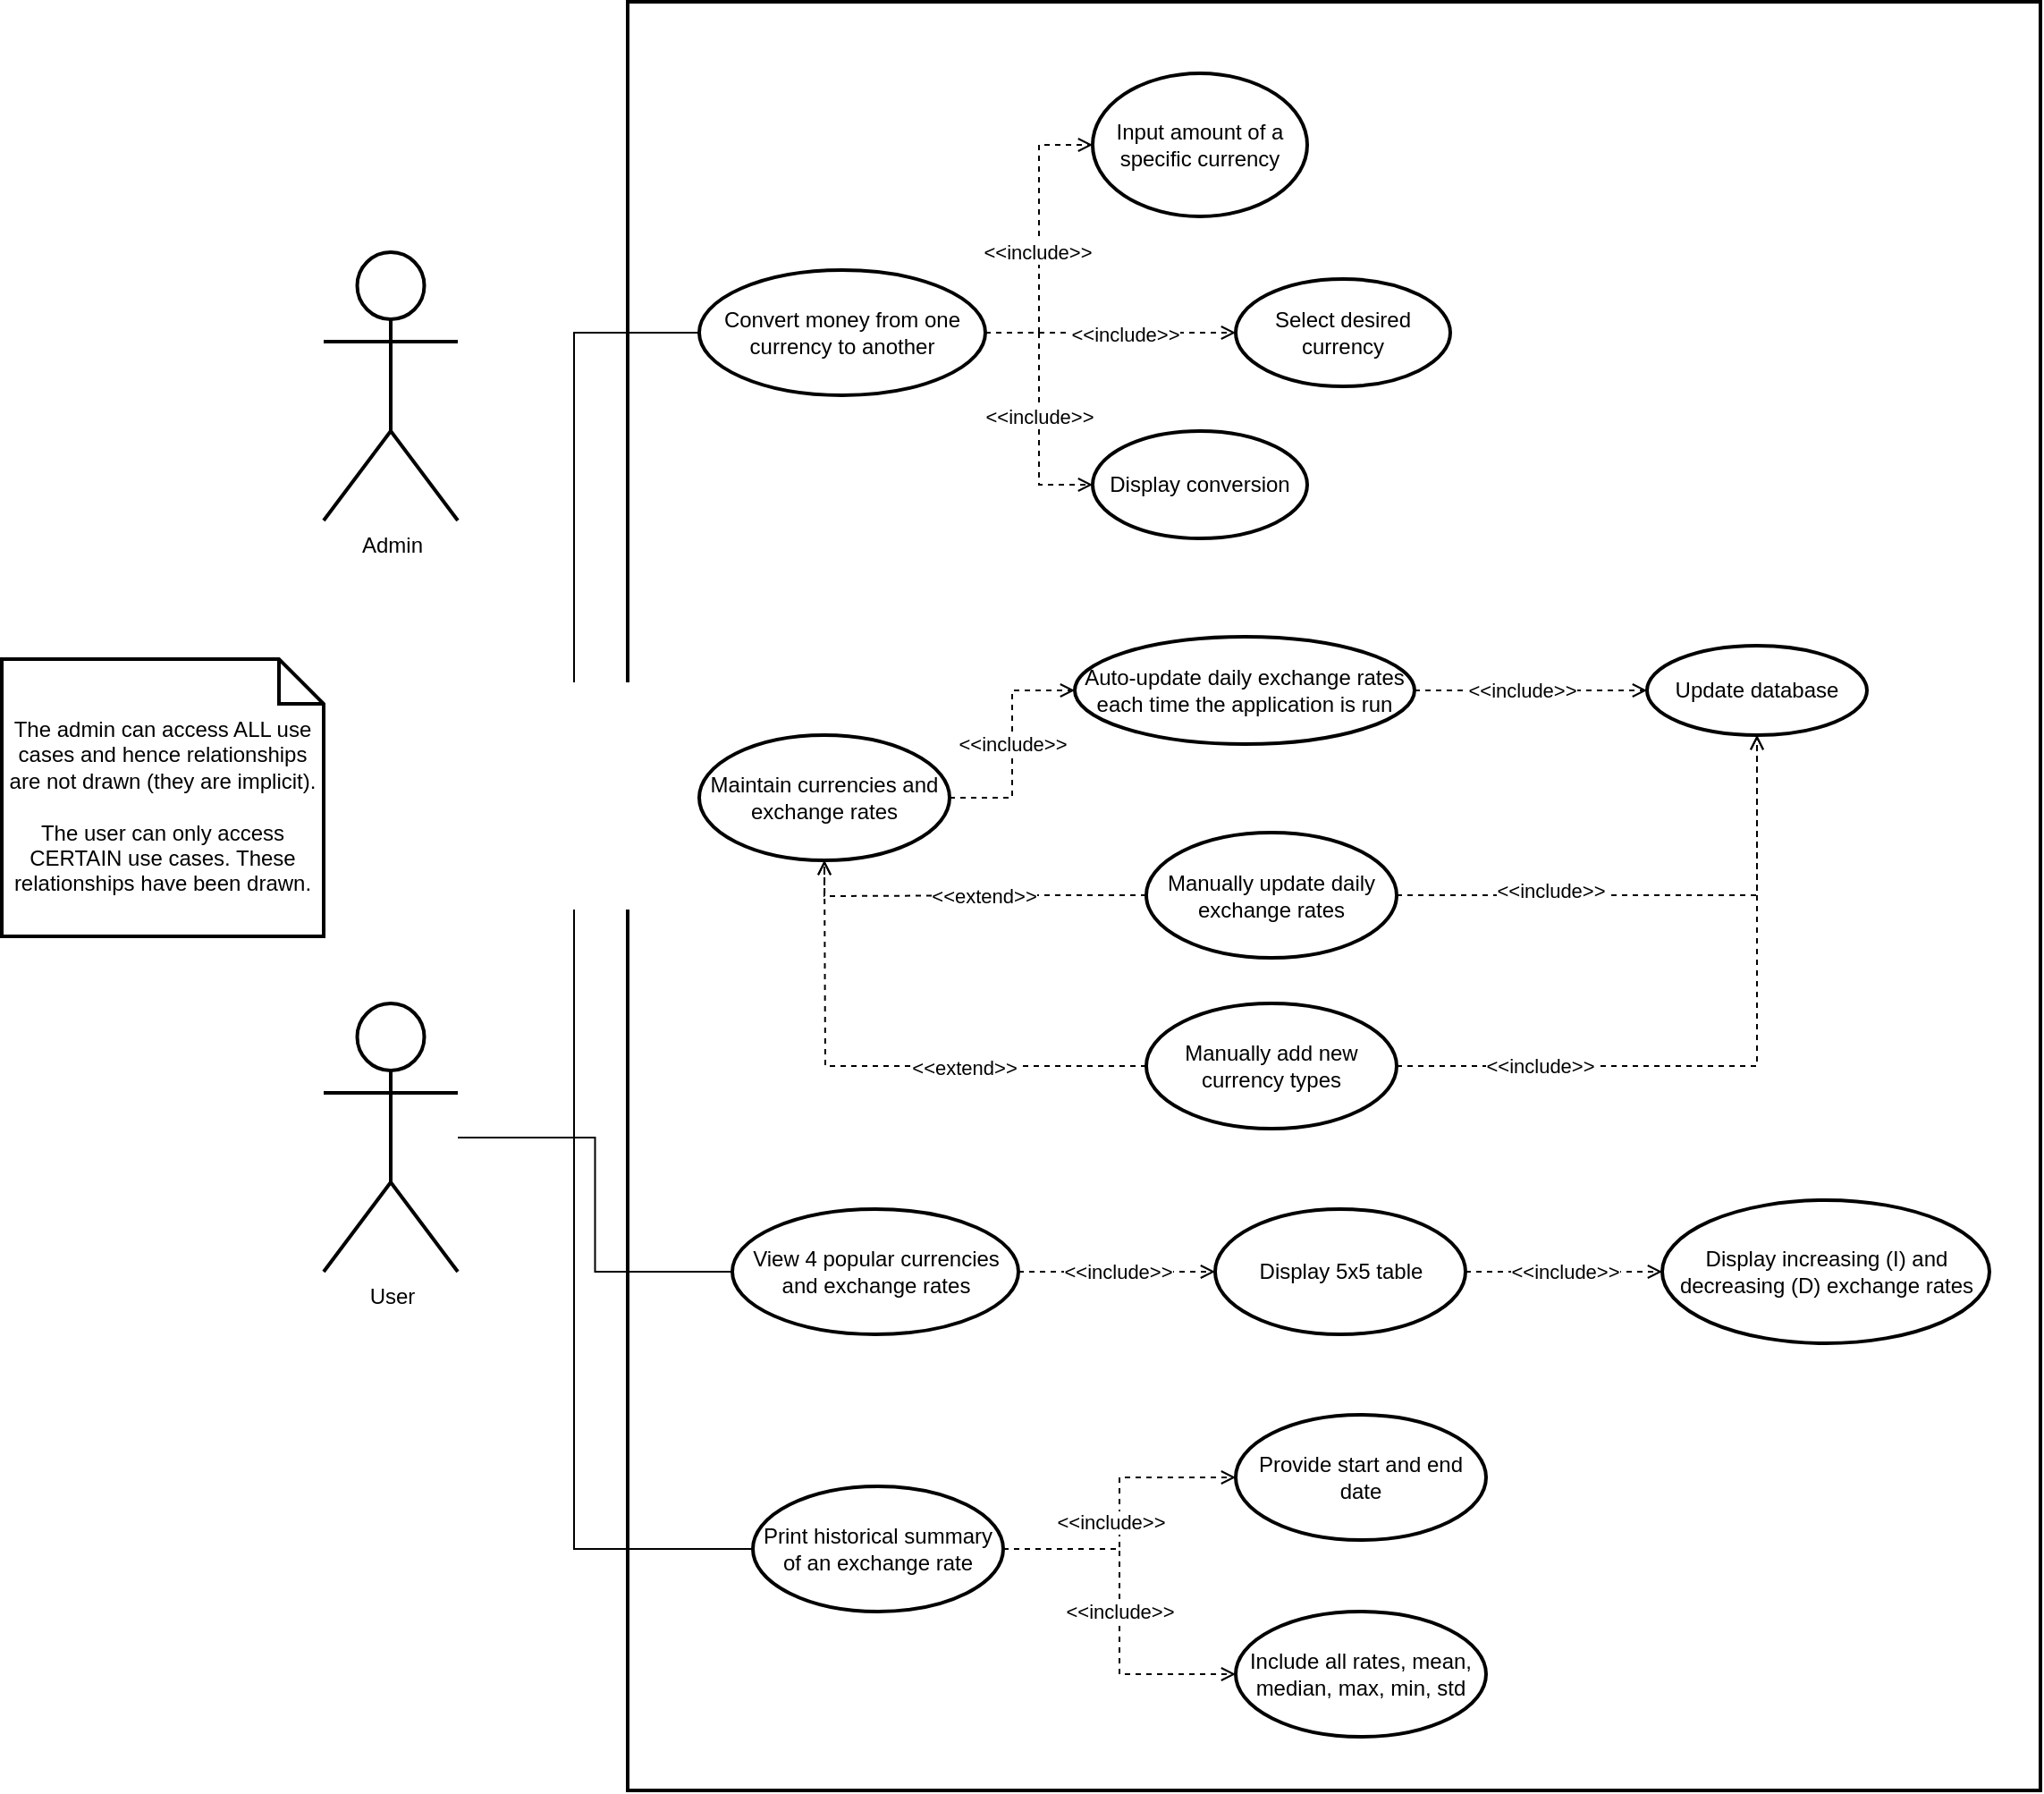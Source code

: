 <mxfile version="20.2.7" type="device"><diagram id="L6KQl-5QifaCkwrLojWP" name="Page-1"><mxGraphModel dx="1635" dy="1394" grid="1" gridSize="10" guides="1" tooltips="1" connect="1" arrows="1" fold="1" page="1" pageScale="1" pageWidth="1654" pageHeight="1169" math="0" shadow="0"><root><mxCell id="0"/><mxCell id="1" parent="0"/><mxCell id="1YrTWsRuumVdYU3JSZaB-3" value="" style="rounded=0;whiteSpace=wrap;html=1;fillColor=none;strokeWidth=2;" vertex="1" parent="1"><mxGeometry x="380" y="120" width="790" height="1000" as="geometry"/></mxCell><mxCell id="1YrTWsRuumVdYU3JSZaB-4" value="Admin" style="shape=umlActor;verticalLabelPosition=bottom;verticalAlign=top;html=1;strokeWidth=2;fillColor=none;" vertex="1" parent="1"><mxGeometry x="210" y="260" width="75" height="150" as="geometry"/></mxCell><mxCell id="1YrTWsRuumVdYU3JSZaB-64" style="edgeStyle=orthogonalEdgeStyle;rounded=0;orthogonalLoop=1;jettySize=auto;html=1;entryX=0;entryY=0.5;entryDx=0;entryDy=0;endArrow=none;endFill=0;" edge="1" parent="1" source="1YrTWsRuumVdYU3JSZaB-5" target="1YrTWsRuumVdYU3JSZaB-6"><mxGeometry relative="1" as="geometry"><Array as="points"><mxPoint x="350" y="755"/><mxPoint x="350" y="305"/></Array></mxGeometry></mxCell><mxCell id="1YrTWsRuumVdYU3JSZaB-65" style="edgeStyle=orthogonalEdgeStyle;rounded=0;orthogonalLoop=1;jettySize=auto;html=1;entryX=0;entryY=0.5;entryDx=0;entryDy=0;endArrow=none;endFill=0;" edge="1" parent="1" source="1YrTWsRuumVdYU3JSZaB-5" target="1YrTWsRuumVdYU3JSZaB-30"><mxGeometry relative="1" as="geometry"/></mxCell><mxCell id="1YrTWsRuumVdYU3JSZaB-66" style="edgeStyle=orthogonalEdgeStyle;rounded=0;orthogonalLoop=1;jettySize=auto;html=1;entryX=0;entryY=0.5;entryDx=0;entryDy=0;endArrow=none;endFill=0;" edge="1" parent="1" source="1YrTWsRuumVdYU3JSZaB-5" target="1YrTWsRuumVdYU3JSZaB-51"><mxGeometry relative="1" as="geometry"><Array as="points"><mxPoint x="350" y="755"/><mxPoint x="350" y="985"/></Array></mxGeometry></mxCell><mxCell id="1YrTWsRuumVdYU3JSZaB-5" value="User" style="shape=umlActor;verticalLabelPosition=bottom;verticalAlign=top;html=1;strokeWidth=2;fillColor=none;" vertex="1" parent="1"><mxGeometry x="210" y="680" width="75" height="150" as="geometry"/></mxCell><mxCell id="1YrTWsRuumVdYU3JSZaB-18" style="edgeStyle=orthogonalEdgeStyle;rounded=0;orthogonalLoop=1;jettySize=auto;html=1;entryX=0;entryY=0.5;entryDx=0;entryDy=0;dashed=1;endArrow=open;endFill=0;" edge="1" parent="1" source="1YrTWsRuumVdYU3JSZaB-6" target="1YrTWsRuumVdYU3JSZaB-9"><mxGeometry relative="1" as="geometry"/></mxCell><mxCell id="1YrTWsRuumVdYU3JSZaB-20" value="&amp;lt;&amp;lt;include&amp;gt;&amp;gt;" style="edgeLabel;html=1;align=center;verticalAlign=middle;resizable=0;points=[];" vertex="1" connectable="0" parent="1YrTWsRuumVdYU3JSZaB-18"><mxGeometry x="-0.082" y="1" relative="1" as="geometry"><mxPoint as="offset"/></mxGeometry></mxCell><mxCell id="1YrTWsRuumVdYU3JSZaB-21" style="edgeStyle=orthogonalEdgeStyle;rounded=0;orthogonalLoop=1;jettySize=auto;html=1;entryX=0;entryY=0.5;entryDx=0;entryDy=0;dashed=1;endArrow=open;endFill=0;" edge="1" parent="1" source="1YrTWsRuumVdYU3JSZaB-6" target="1YrTWsRuumVdYU3JSZaB-11"><mxGeometry relative="1" as="geometry"/></mxCell><mxCell id="1YrTWsRuumVdYU3JSZaB-24" value="&amp;lt;&amp;lt;include&amp;gt;&amp;gt;" style="edgeLabel;html=1;align=center;verticalAlign=middle;resizable=0;points=[];" vertex="1" connectable="0" parent="1YrTWsRuumVdYU3JSZaB-21"><mxGeometry x="0.108" y="-1" relative="1" as="geometry"><mxPoint as="offset"/></mxGeometry></mxCell><mxCell id="1YrTWsRuumVdYU3JSZaB-22" style="edgeStyle=orthogonalEdgeStyle;rounded=0;orthogonalLoop=1;jettySize=auto;html=1;entryX=0;entryY=0.5;entryDx=0;entryDy=0;dashed=1;endArrow=open;endFill=0;" edge="1" parent="1" source="1YrTWsRuumVdYU3JSZaB-6" target="1YrTWsRuumVdYU3JSZaB-12"><mxGeometry relative="1" as="geometry"/></mxCell><mxCell id="1YrTWsRuumVdYU3JSZaB-23" value="&amp;lt;&amp;lt;include&amp;gt;&amp;gt;" style="edgeLabel;html=1;align=center;verticalAlign=middle;resizable=0;points=[];" vertex="1" connectable="0" parent="1YrTWsRuumVdYU3JSZaB-22"><mxGeometry x="0.052" relative="1" as="geometry"><mxPoint as="offset"/></mxGeometry></mxCell><mxCell id="1YrTWsRuumVdYU3JSZaB-6" value="Convert money from one currency to another" style="ellipse;whiteSpace=wrap;html=1;strokeWidth=2;fillColor=none;" vertex="1" parent="1"><mxGeometry x="420" y="270" width="160" height="70" as="geometry"/></mxCell><mxCell id="1YrTWsRuumVdYU3JSZaB-9" value="Input amount of a specific currency" style="ellipse;whiteSpace=wrap;html=1;strokeWidth=2;fillColor=none;" vertex="1" parent="1"><mxGeometry x="640" y="160" width="120" height="80" as="geometry"/></mxCell><mxCell id="1YrTWsRuumVdYU3JSZaB-11" value="Select desired currency" style="ellipse;whiteSpace=wrap;html=1;strokeWidth=2;fillColor=none;" vertex="1" parent="1"><mxGeometry x="720" y="275" width="120" height="60" as="geometry"/></mxCell><mxCell id="1YrTWsRuumVdYU3JSZaB-12" value="Display conversion" style="ellipse;whiteSpace=wrap;html=1;strokeWidth=2;fillColor=none;" vertex="1" parent="1"><mxGeometry x="640" y="360" width="120" height="60" as="geometry"/></mxCell><mxCell id="1YrTWsRuumVdYU3JSZaB-36" value="&amp;lt;&amp;lt;include&amp;gt;&amp;gt;" style="edgeStyle=orthogonalEdgeStyle;rounded=0;orthogonalLoop=1;jettySize=auto;html=1;dashed=1;endArrow=open;endFill=0;" edge="1" parent="1" source="1YrTWsRuumVdYU3JSZaB-25" target="1YrTWsRuumVdYU3JSZaB-26"><mxGeometry relative="1" as="geometry"/></mxCell><mxCell id="1YrTWsRuumVdYU3JSZaB-25" value="Maintain currencies and exchange rates" style="ellipse;whiteSpace=wrap;html=1;strokeWidth=2;fillColor=none;" vertex="1" parent="1"><mxGeometry x="420" y="530" width="140" height="70" as="geometry"/></mxCell><mxCell id="1YrTWsRuumVdYU3JSZaB-28" style="edgeStyle=orthogonalEdgeStyle;rounded=0;orthogonalLoop=1;jettySize=auto;html=1;dashed=1;endArrow=open;endFill=0;" edge="1" parent="1" source="1YrTWsRuumVdYU3JSZaB-26" target="1YrTWsRuumVdYU3JSZaB-27"><mxGeometry relative="1" as="geometry"/></mxCell><mxCell id="1YrTWsRuumVdYU3JSZaB-29" value="&amp;lt;&amp;lt;include&amp;gt;&amp;gt;" style="edgeLabel;html=1;align=center;verticalAlign=middle;resizable=0;points=[];" vertex="1" connectable="0" parent="1YrTWsRuumVdYU3JSZaB-28"><mxGeometry x="0.29" y="2" relative="1" as="geometry"><mxPoint x="-24" y="2" as="offset"/></mxGeometry></mxCell><mxCell id="1YrTWsRuumVdYU3JSZaB-26" value="Auto-update daily exchange rates each time the application is run" style="ellipse;whiteSpace=wrap;html=1;strokeWidth=2;fillColor=none;" vertex="1" parent="1"><mxGeometry x="630" y="475" width="190" height="60" as="geometry"/></mxCell><mxCell id="1YrTWsRuumVdYU3JSZaB-27" value="Update database" style="ellipse;whiteSpace=wrap;html=1;strokeWidth=2;fillColor=none;" vertex="1" parent="1"><mxGeometry x="950" y="480" width="123" height="50" as="geometry"/></mxCell><mxCell id="1YrTWsRuumVdYU3JSZaB-43" value="&amp;lt;&amp;lt;include&amp;gt;&amp;gt;" style="edgeStyle=orthogonalEdgeStyle;rounded=0;orthogonalLoop=1;jettySize=auto;html=1;dashed=1;endArrow=open;endFill=0;" edge="1" parent="1" source="1YrTWsRuumVdYU3JSZaB-30" target="1YrTWsRuumVdYU3JSZaB-42"><mxGeometry relative="1" as="geometry"/></mxCell><mxCell id="1YrTWsRuumVdYU3JSZaB-30" value="View 4 popular currencies and exchange rates" style="ellipse;whiteSpace=wrap;html=1;strokeWidth=2;fillColor=none;" vertex="1" parent="1"><mxGeometry x="438.5" y="795" width="160" height="70" as="geometry"/></mxCell><mxCell id="1YrTWsRuumVdYU3JSZaB-32" value="Display increasing (I) and decreasing (D) exchange rates" style="ellipse;whiteSpace=wrap;html=1;strokeWidth=2;fillColor=none;" vertex="1" parent="1"><mxGeometry x="958.5" y="790" width="183" height="80" as="geometry"/></mxCell><mxCell id="1YrTWsRuumVdYU3JSZaB-38" style="edgeStyle=orthogonalEdgeStyle;rounded=0;orthogonalLoop=1;jettySize=auto;html=1;entryX=0.5;entryY=1;entryDx=0;entryDy=0;dashed=1;endArrow=open;endFill=0;" edge="1" parent="1" source="1YrTWsRuumVdYU3JSZaB-34" target="1YrTWsRuumVdYU3JSZaB-25"><mxGeometry relative="1" as="geometry"/></mxCell><mxCell id="1YrTWsRuumVdYU3JSZaB-39" value="&amp;lt;&amp;lt;extend&amp;gt;&amp;gt;" style="edgeLabel;html=1;align=center;verticalAlign=middle;resizable=0;points=[];" vertex="1" connectable="0" parent="1YrTWsRuumVdYU3JSZaB-38"><mxGeometry x="0.24" relative="1" as="geometry"><mxPoint x="33" as="offset"/></mxGeometry></mxCell><mxCell id="1YrTWsRuumVdYU3JSZaB-40" style="edgeStyle=orthogonalEdgeStyle;rounded=0;orthogonalLoop=1;jettySize=auto;html=1;dashed=1;endArrow=open;endFill=0;" edge="1" parent="1" source="1YrTWsRuumVdYU3JSZaB-34" target="1YrTWsRuumVdYU3JSZaB-27"><mxGeometry relative="1" as="geometry"/></mxCell><mxCell id="1YrTWsRuumVdYU3JSZaB-41" value="&amp;lt;&amp;lt;include&amp;gt;&amp;gt;" style="edgeLabel;html=1;align=center;verticalAlign=middle;resizable=0;points=[];" vertex="1" connectable="0" parent="1YrTWsRuumVdYU3JSZaB-40"><mxGeometry x="-0.414" y="3" relative="1" as="geometry"><mxPoint as="offset"/></mxGeometry></mxCell><mxCell id="1YrTWsRuumVdYU3JSZaB-34" value="Manually update daily exchange rates" style="ellipse;whiteSpace=wrap;html=1;strokeWidth=2;fillColor=none;" vertex="1" parent="1"><mxGeometry x="670" y="584.5" width="140" height="70" as="geometry"/></mxCell><mxCell id="1YrTWsRuumVdYU3JSZaB-44" value="&amp;lt;&amp;lt;include&amp;gt;&amp;gt;" style="edgeStyle=orthogonalEdgeStyle;rounded=0;orthogonalLoop=1;jettySize=auto;html=1;dashed=1;endArrow=open;endFill=0;" edge="1" parent="1" source="1YrTWsRuumVdYU3JSZaB-42" target="1YrTWsRuumVdYU3JSZaB-32"><mxGeometry relative="1" as="geometry"/></mxCell><mxCell id="1YrTWsRuumVdYU3JSZaB-42" value="Display 5x5 table" style="ellipse;whiteSpace=wrap;html=1;strokeWidth=2;fillColor=none;" vertex="1" parent="1"><mxGeometry x="708.5" y="795" width="140" height="70" as="geometry"/></mxCell><mxCell id="1YrTWsRuumVdYU3JSZaB-47" style="edgeStyle=orthogonalEdgeStyle;rounded=0;orthogonalLoop=1;jettySize=auto;html=1;dashed=1;endArrow=open;endFill=0;" edge="1" parent="1" source="1YrTWsRuumVdYU3JSZaB-45"><mxGeometry relative="1" as="geometry"><mxPoint x="490" y="600" as="targetPoint"/></mxGeometry></mxCell><mxCell id="1YrTWsRuumVdYU3JSZaB-48" value="&amp;lt;&amp;lt;extend&amp;gt;&amp;gt;" style="edgeLabel;html=1;align=center;verticalAlign=middle;resizable=0;points=[];" vertex="1" connectable="0" parent="1YrTWsRuumVdYU3JSZaB-47"><mxGeometry x="-0.308" y="1" relative="1" as="geometry"><mxPoint as="offset"/></mxGeometry></mxCell><mxCell id="1YrTWsRuumVdYU3JSZaB-49" style="edgeStyle=orthogonalEdgeStyle;rounded=0;orthogonalLoop=1;jettySize=auto;html=1;entryX=0.5;entryY=1;entryDx=0;entryDy=0;dashed=1;endArrow=open;endFill=0;" edge="1" parent="1" source="1YrTWsRuumVdYU3JSZaB-45" target="1YrTWsRuumVdYU3JSZaB-27"><mxGeometry relative="1" as="geometry"/></mxCell><mxCell id="1YrTWsRuumVdYU3JSZaB-50" value="&amp;lt;&amp;lt;include&amp;gt;&amp;gt;" style="edgeLabel;html=1;align=center;verticalAlign=middle;resizable=0;points=[];" vertex="1" connectable="0" parent="1YrTWsRuumVdYU3JSZaB-49"><mxGeometry x="-0.627" y="2" relative="1" as="geometry"><mxPoint x="8" y="2" as="offset"/></mxGeometry></mxCell><mxCell id="1YrTWsRuumVdYU3JSZaB-45" value="Manually add new currency types" style="ellipse;whiteSpace=wrap;html=1;strokeWidth=2;fillColor=none;" vertex="1" parent="1"><mxGeometry x="670" y="680" width="140" height="70" as="geometry"/></mxCell><mxCell id="1YrTWsRuumVdYU3JSZaB-54" style="edgeStyle=orthogonalEdgeStyle;rounded=0;orthogonalLoop=1;jettySize=auto;html=1;dashed=1;endArrow=open;endFill=0;" edge="1" parent="1" source="1YrTWsRuumVdYU3JSZaB-51" target="1YrTWsRuumVdYU3JSZaB-52"><mxGeometry relative="1" as="geometry"/></mxCell><mxCell id="1YrTWsRuumVdYU3JSZaB-56" value="&amp;lt;&amp;lt;include&amp;gt;&amp;gt;" style="edgeLabel;html=1;align=center;verticalAlign=middle;resizable=0;points=[];" vertex="1" connectable="0" parent="1YrTWsRuumVdYU3JSZaB-54"><mxGeometry x="0.444" y="3" relative="1" as="geometry"><mxPoint x="-23" y="28" as="offset"/></mxGeometry></mxCell><mxCell id="1YrTWsRuumVdYU3JSZaB-60" value="&amp;lt;&amp;lt;include&amp;gt;&amp;gt;" style="edgeStyle=orthogonalEdgeStyle;rounded=0;orthogonalLoop=1;jettySize=auto;html=1;dashed=1;endArrow=open;endFill=0;" edge="1" parent="1" source="1YrTWsRuumVdYU3JSZaB-51" target="1YrTWsRuumVdYU3JSZaB-53"><mxGeometry relative="1" as="geometry"/></mxCell><mxCell id="1YrTWsRuumVdYU3JSZaB-51" value="Print historical summary of an exchange rate" style="ellipse;whiteSpace=wrap;html=1;strokeWidth=2;fillColor=none;" vertex="1" parent="1"><mxGeometry x="450" y="950" width="140" height="70" as="geometry"/></mxCell><mxCell id="1YrTWsRuumVdYU3JSZaB-52" value="Provide start and end date" style="ellipse;whiteSpace=wrap;html=1;strokeWidth=2;fillColor=none;" vertex="1" parent="1"><mxGeometry x="720" y="910" width="140" height="70" as="geometry"/></mxCell><mxCell id="1YrTWsRuumVdYU3JSZaB-53" value="Include all rates, mean, median, max, min, std" style="ellipse;whiteSpace=wrap;html=1;strokeWidth=2;fillColor=none;" vertex="1" parent="1"><mxGeometry x="720" y="1020" width="140" height="70" as="geometry"/></mxCell><mxCell id="1YrTWsRuumVdYU3JSZaB-63" value="The admin can access ALL use cases and hence relationships are not drawn (they are implicit).&lt;br&gt;&lt;br&gt;The user can only access CERTAIN use cases. These relationships have been drawn." style="shape=note2;boundedLbl=1;whiteSpace=wrap;html=1;size=25;verticalAlign=top;align=center;strokeWidth=2;fillColor=none;" vertex="1" parent="1"><mxGeometry x="30" y="487.5" width="180" height="155" as="geometry"/></mxCell></root></mxGraphModel></diagram></mxfile>